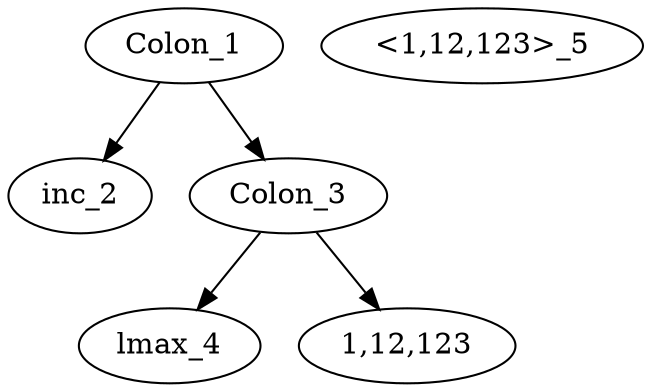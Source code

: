 digraph G {
Colon_1 [label="Colon_1"];
Colon_1 -> inc_2;
inc_2 [label="inc_2"];
Colon_1 -> Colon_3;
Colon_3 [label="Colon_3"];
Colon_3 -> lmax_4;
lmax_4 [label="lmax_4"];
Colon_3 -> <1,12,123>_5;
<1,12,123>_5 [label="<1,12,123>_5"];
}